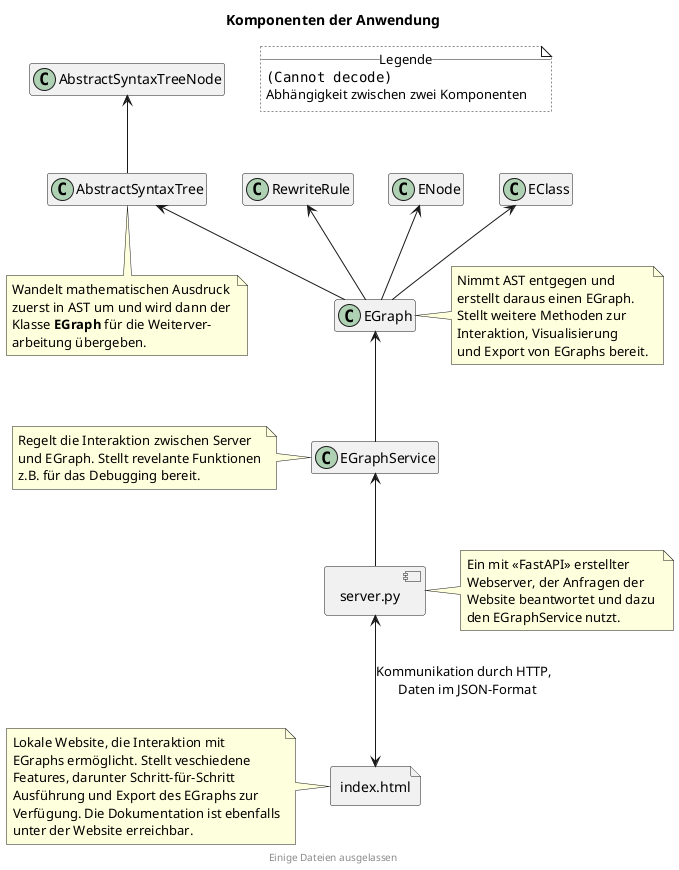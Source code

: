@startuml components

<style>
.legende {
 LineStyle 2
}
</style>

footer Einige Dateien ausgelassen

title Komponenten der Anwendung

allowmixing

class AbstractSyntaxTreeNode
class AbstractSyntaxTree
class RewriteRule
class ENode
class EClass
class EGraph
class EGraphService
component [server.py] as server
file "index.html" as index

hide members

EGraphService<--server
EGraph<--EGraphService
AbstractSyntaxTreeNode<--AbstractSyntaxTree
AbstractSyntaxTree<--EGraph
EClass<--EGraph
ENode<--EGraph
RewriteRule<--EGraph
server<-down->index: Kommunikation durch HTTP, \n Daten im JSON-Format

note bottom of [AbstractSyntaxTree]
Wandelt mathematischen Ausdruck 
zuerst in AST um und wird dann der
Klasse **EGraph** für die Weiterver- 
arbeitung übergeben.
end note

note right of [server]
Ein mit <<FastAPI>> erstellter 
Webserver, der Anfragen der 
Website beantwortet und dazu 
den EGraphService nutzt.
end note

note left of [EGraphService]
Regelt die Interaktion zwischen Server
und EGraph. Stellt revelante Funktionen
z.B. für das Debugging bereit. 
end note

note right of [EGraph]
Nimmt AST entgegen und
erstellt daraus einen EGraph.
Stellt weitere Methoden zur
Interaktion, Visualisierung
und Export von EGraphs bereit.
end note

note left of [index]
Lokale Website, die Interaktion mit
EGraphs ermöglicht. Stellt veschiedene
Features, darunter Schritt-für-Schritt
Ausführung und Export des EGraphs zur
Verfügung. Die Dokumentation ist ebenfalls
unter der Website erreichbar.
end note

note as N1 <<legende>> #white 
__Legende__
<img:arrow.png>
Abhängigkeit zwischen zwei Komponenten 
end note

@enduml